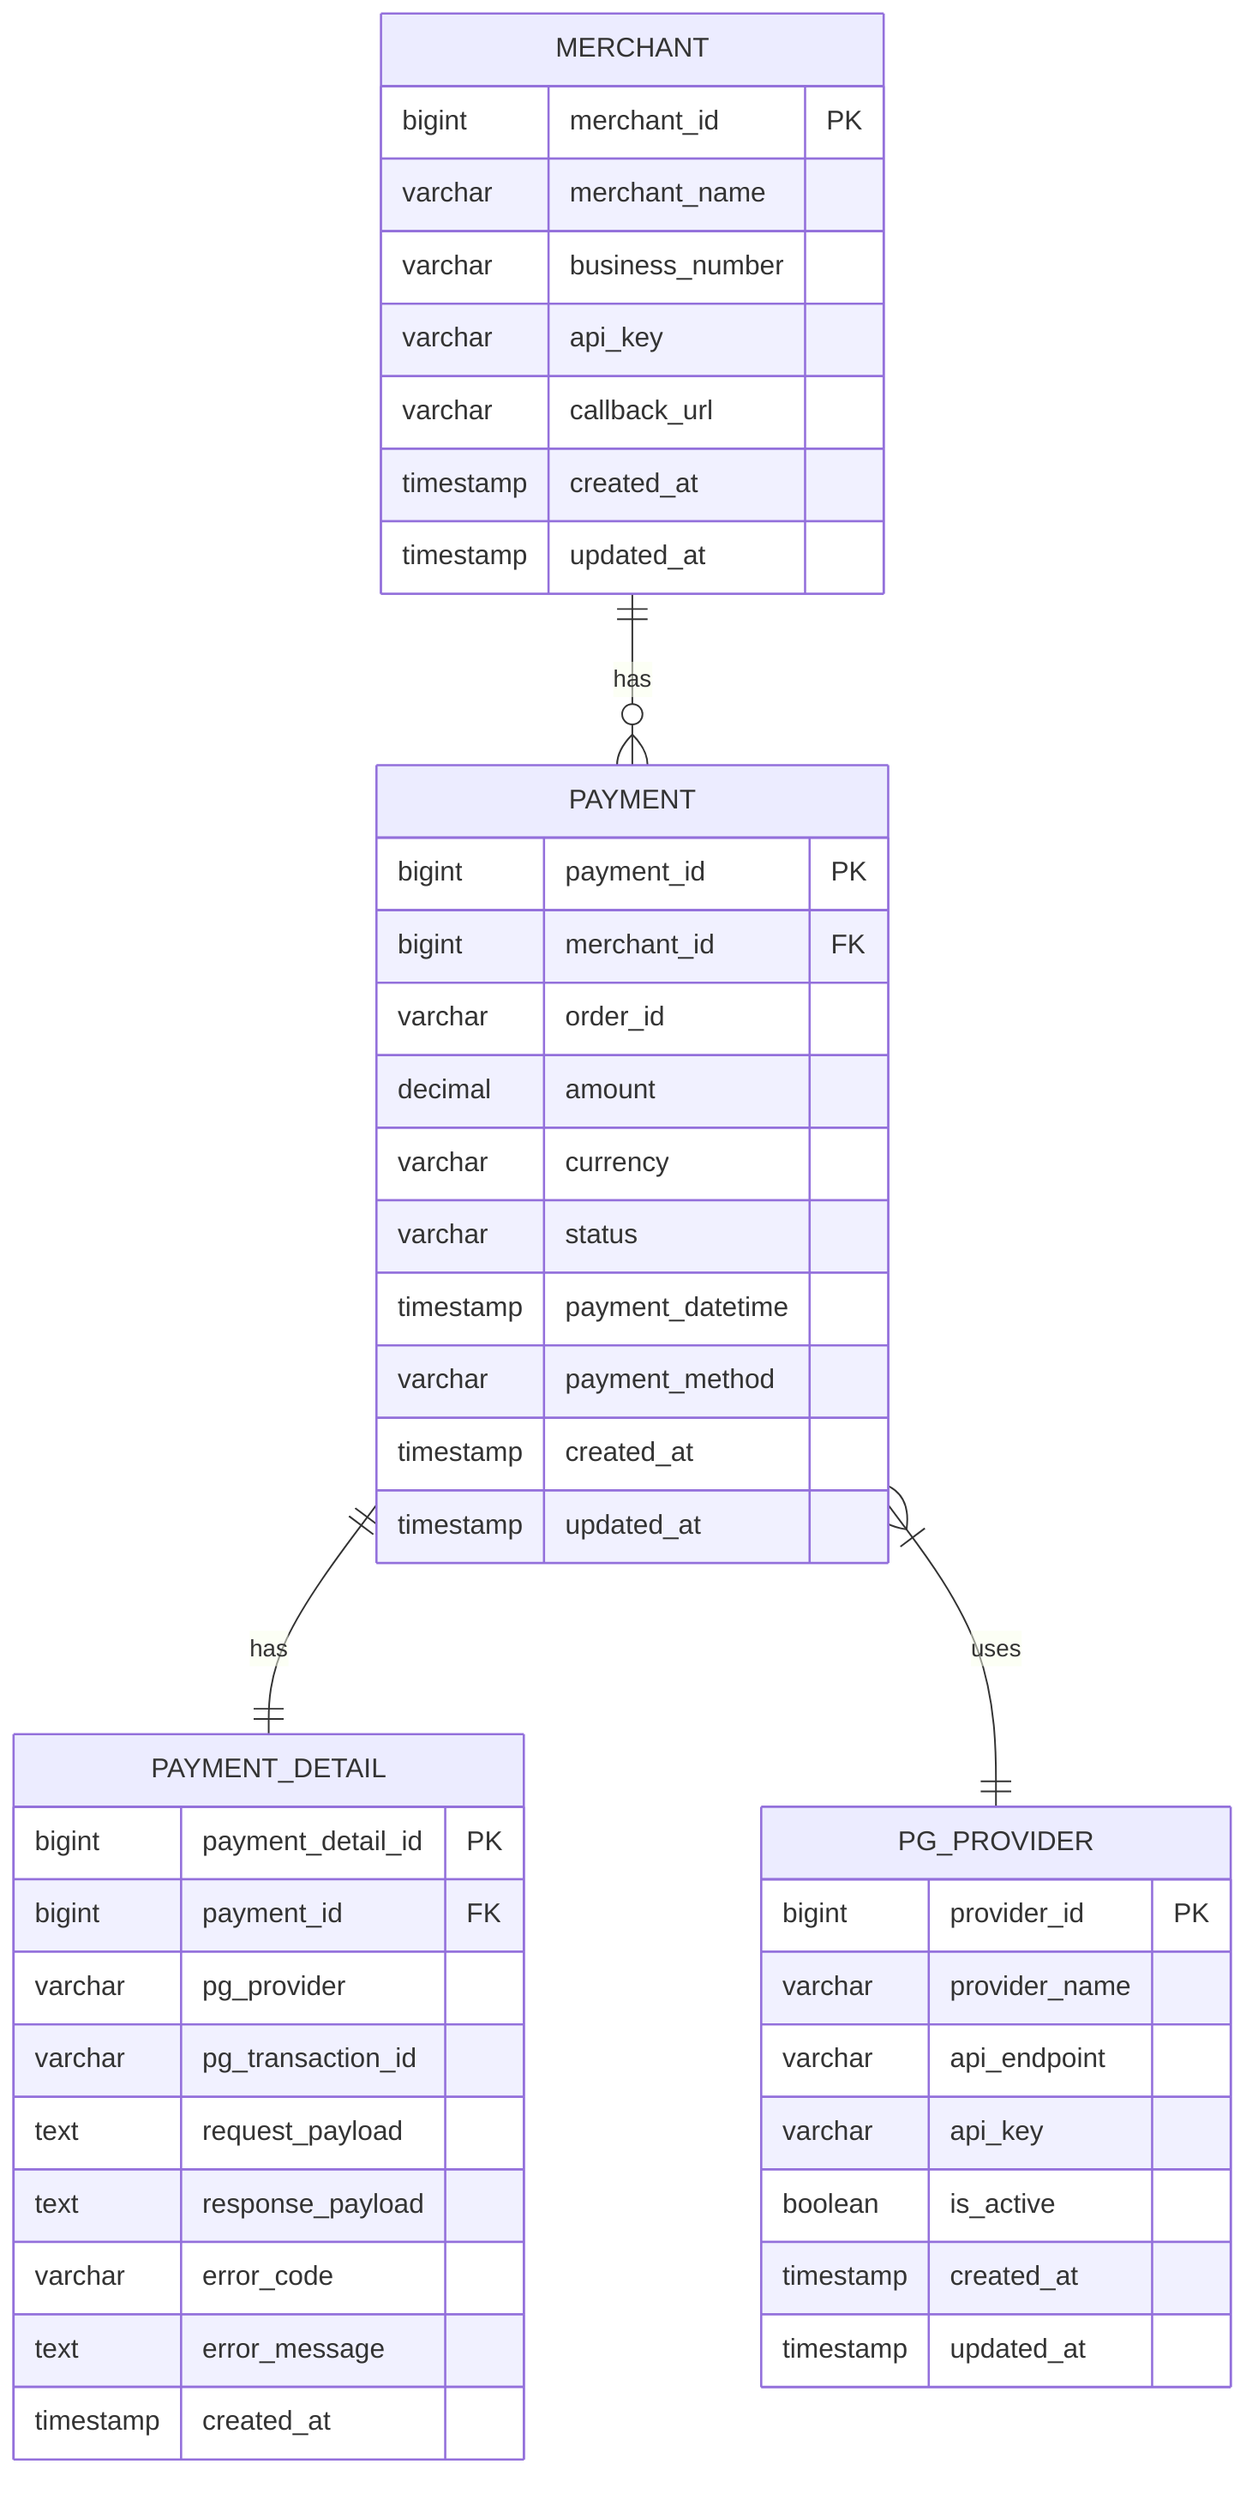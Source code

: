 erDiagram
    MERCHANT ||--o{ PAYMENT : has
    MERCHANT {
        bigint merchant_id PK
        varchar merchant_name
        varchar business_number
        varchar api_key
        varchar callback_url
        timestamp created_at
        timestamp updated_at
    }
    
    PAYMENT ||--|| PAYMENT_DETAIL : has
    PAYMENT {
        bigint payment_id PK
        bigint merchant_id FK
        varchar order_id
        decimal amount
        varchar currency
        varchar status
        timestamp payment_datetime
        varchar payment_method
        timestamp created_at
        timestamp updated_at
    }
    
    PAYMENT_DETAIL {
        bigint payment_detail_id PK
        bigint payment_id FK
        varchar pg_provider
        varchar pg_transaction_id
        text request_payload
        text response_payload
        varchar error_code
        text error_message
        timestamp created_at
    }
    
    PG_PROVIDER {
        bigint provider_id PK
        varchar provider_name
        varchar api_endpoint
        varchar api_key
        boolean is_active
        timestamp created_at
        timestamp updated_at
    }
    
    PAYMENT }|--|| PG_PROVIDER : uses